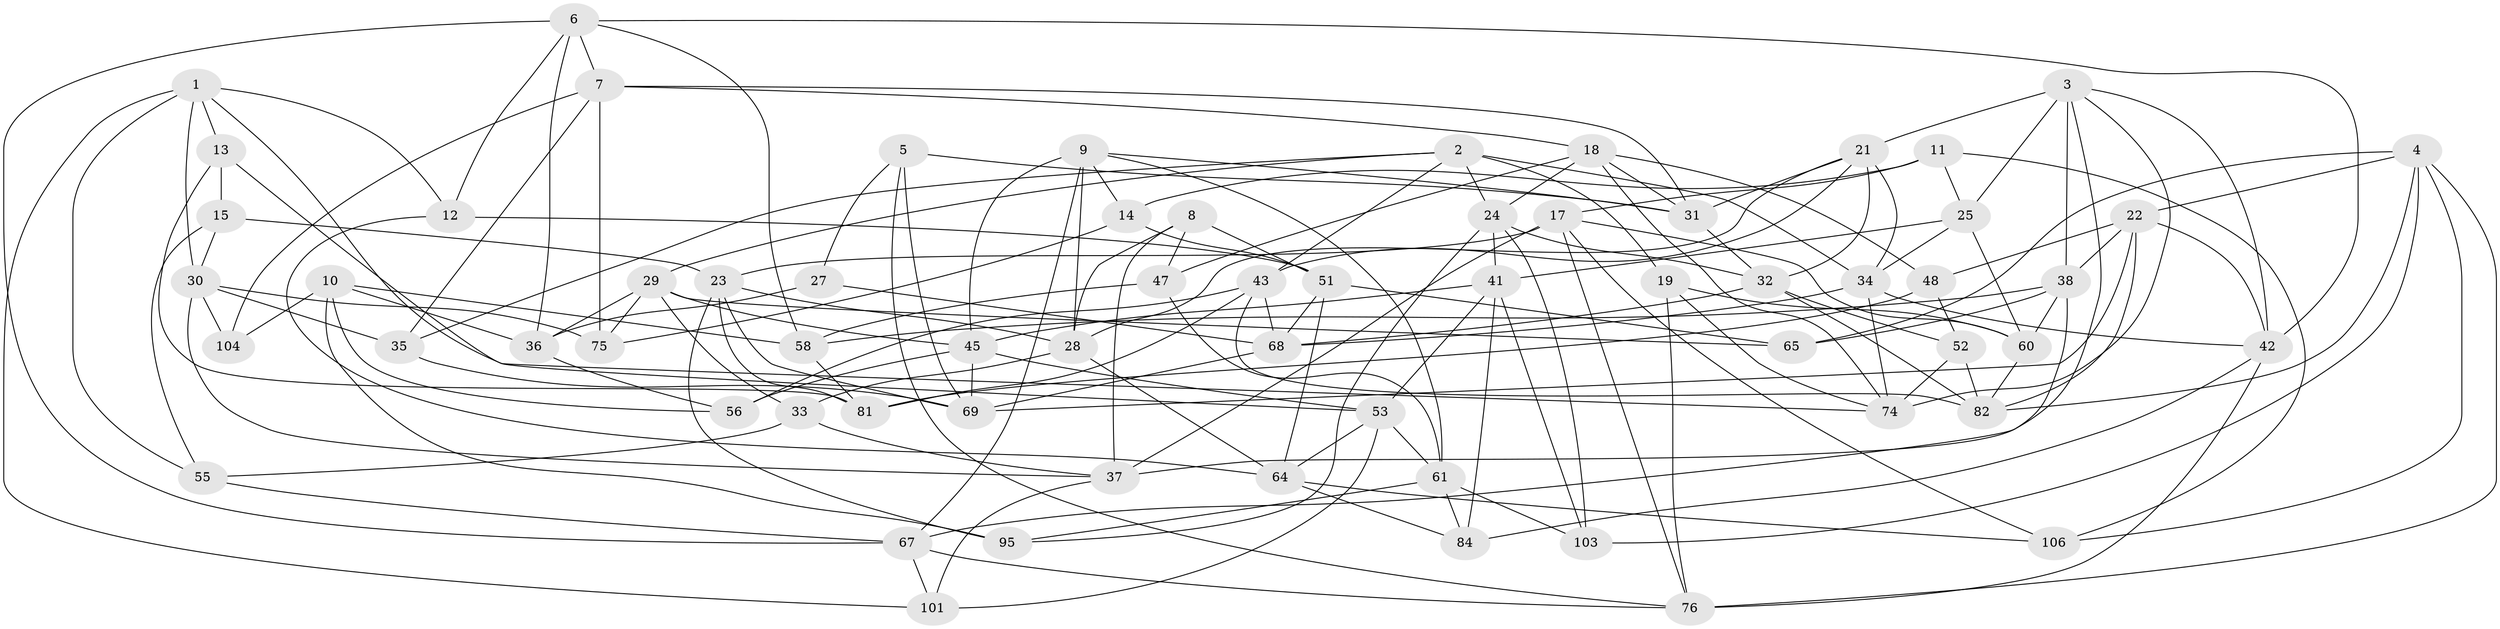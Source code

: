 // original degree distribution, {4: 1.0}
// Generated by graph-tools (version 1.1) at 2025/42/03/06/25 10:42:17]
// undirected, 65 vertices, 167 edges
graph export_dot {
graph [start="1"]
  node [color=gray90,style=filled];
  1 [super="+20"];
  2 [super="+46"];
  3 [super="+26"];
  4 [super="+89"];
  5;
  6 [super="+16"];
  7 [super="+59"];
  8;
  9 [super="+90"];
  10 [super="+54"];
  11;
  12;
  13;
  14;
  15;
  17 [super="+88"];
  18 [super="+87"];
  19;
  21 [super="+77"];
  22 [super="+96"];
  23 [super="+63"];
  24 [super="+66"];
  25 [super="+44"];
  27;
  28 [super="+40"];
  29 [super="+86"];
  30 [super="+98"];
  31 [super="+39"];
  32 [super="+49"];
  33;
  34 [super="+80"];
  35;
  36 [super="+91"];
  37 [super="+93"];
  38 [super="+50"];
  41 [super="+94"];
  42 [super="+62"];
  43 [super="+105"];
  45 [super="+57"];
  47;
  48;
  51 [super="+73"];
  52;
  53 [super="+102"];
  55;
  56;
  58 [super="+72"];
  60 [super="+85"];
  61 [super="+78"];
  64 [super="+99"];
  65;
  67 [super="+100"];
  68 [super="+70"];
  69 [super="+71"];
  74 [super="+97"];
  75;
  76 [super="+79"];
  81 [super="+92"];
  82 [super="+83"];
  84;
  95;
  101;
  103;
  104;
  106;
  1 -- 55;
  1 -- 101;
  1 -- 53;
  1 -- 12;
  1 -- 13;
  1 -- 30;
  2 -- 35;
  2 -- 19;
  2 -- 43;
  2 -- 34;
  2 -- 24;
  2 -- 29;
  3 -- 37;
  3 -- 74;
  3 -- 21;
  3 -- 38;
  3 -- 25;
  3 -- 42;
  4 -- 82;
  4 -- 65;
  4 -- 106;
  4 -- 103;
  4 -- 76;
  4 -- 22;
  5 -- 27;
  5 -- 69;
  5 -- 76;
  5 -- 31;
  6 -- 42;
  6 -- 12;
  6 -- 7;
  6 -- 58;
  6 -- 36;
  6 -- 67;
  7 -- 104;
  7 -- 31;
  7 -- 75;
  7 -- 18;
  7 -- 35;
  8 -- 47;
  8 -- 51;
  8 -- 37;
  8 -- 28;
  9 -- 45;
  9 -- 14;
  9 -- 28;
  9 -- 61;
  9 -- 67;
  9 -- 31;
  10 -- 104 [weight=2];
  10 -- 36;
  10 -- 58;
  10 -- 56;
  10 -- 95;
  11 -- 14;
  11 -- 17;
  11 -- 106;
  11 -- 25;
  12 -- 64;
  12 -- 51;
  13 -- 15;
  13 -- 74;
  13 -- 81;
  14 -- 51;
  14 -- 75;
  15 -- 55;
  15 -- 23;
  15 -- 30;
  17 -- 76;
  17 -- 60;
  17 -- 106;
  17 -- 37;
  17 -- 23;
  18 -- 74;
  18 -- 47;
  18 -- 48;
  18 -- 31;
  18 -- 24;
  19 -- 74;
  19 -- 60;
  19 -- 76;
  21 -- 28;
  21 -- 34;
  21 -- 32;
  21 -- 31;
  21 -- 43;
  22 -- 38;
  22 -- 69;
  22 -- 42;
  22 -- 48;
  22 -- 82;
  23 -- 81;
  23 -- 69;
  23 -- 28;
  23 -- 95;
  24 -- 103;
  24 -- 95;
  24 -- 32;
  24 -- 41;
  25 -- 60 [weight=2];
  25 -- 41;
  25 -- 34;
  27 -- 36 [weight=2];
  27 -- 68;
  28 -- 33;
  28 -- 64;
  29 -- 75;
  29 -- 65;
  29 -- 36;
  29 -- 33;
  29 -- 45;
  30 -- 35;
  30 -- 75;
  30 -- 104;
  30 -- 37;
  31 -- 32;
  32 -- 52;
  32 -- 68;
  32 -- 82;
  33 -- 37;
  33 -- 55;
  34 -- 68;
  34 -- 74;
  34 -- 42;
  35 -- 69;
  36 -- 56;
  37 -- 101;
  38 -- 58;
  38 -- 60;
  38 -- 65;
  38 -- 67;
  41 -- 84;
  41 -- 103;
  41 -- 45;
  41 -- 53;
  42 -- 84;
  42 -- 76;
  43 -- 56;
  43 -- 68;
  43 -- 81;
  43 -- 82;
  45 -- 69;
  45 -- 56;
  45 -- 53;
  47 -- 58;
  47 -- 61;
  48 -- 81;
  48 -- 52;
  51 -- 65;
  51 -- 64;
  51 -- 68;
  52 -- 82;
  52 -- 74;
  53 -- 61;
  53 -- 64;
  53 -- 101;
  55 -- 67;
  58 -- 81 [weight=2];
  60 -- 82;
  61 -- 103;
  61 -- 84;
  61 -- 95;
  64 -- 106;
  64 -- 84;
  67 -- 101;
  67 -- 76;
  68 -- 69;
}
